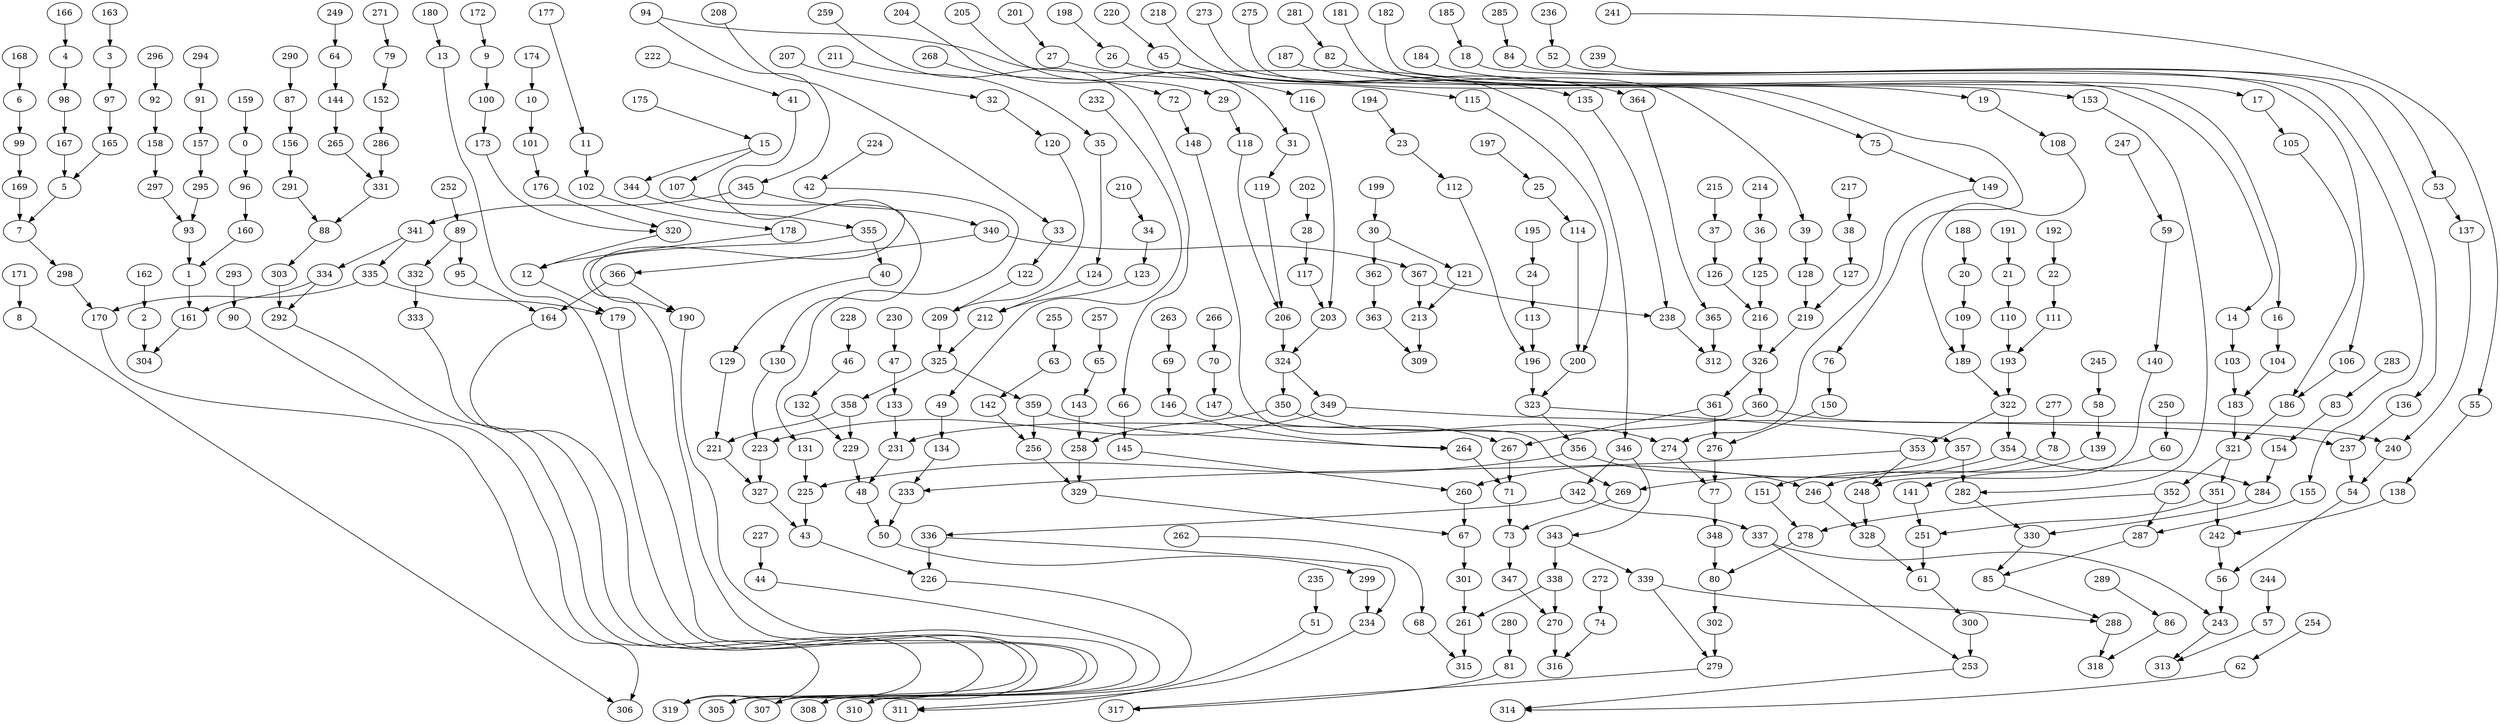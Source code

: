 digraph g {
0;
1;
2;
3;
4;
5;
6;
7;
8;
9;
10;
11;
12;
13;
14;
15;
16;
17;
18;
19;
20;
21;
22;
23;
24;
25;
26;
27;
28;
29;
30;
31;
32;
33;
34;
35;
36;
37;
38;
39;
40;
41;
42;
43;
44;
45;
46;
47;
48;
49;
50;
51;
52;
53;
54;
55;
56;
57;
58;
59;
60;
61;
62;
63;
64;
65;
66;
67;
68;
69;
70;
71;
72;
73;
74;
75;
76;
77;
78;
79;
80;
81;
82;
83;
84;
85;
86;
87;
88;
89;
90;
91;
92;
93;
94;
95;
96;
97;
98;
99;
100;
101;
102;
103;
104;
105;
106;
107;
108;
109;
110;
111;
112;
113;
114;
115;
116;
117;
118;
119;
120;
121;
122;
123;
124;
125;
126;
127;
128;
129;
130;
131;
132;
133;
134;
135;
136;
137;
138;
139;
140;
141;
142;
143;
144;
145;
146;
147;
148;
149;
150;
151;
152;
153;
154;
155;
156;
157;
158;
159;
160;
161;
162;
163;
164;
165;
166;
167;
168;
169;
170;
171;
172;
173;
174;
175;
176;
177;
178;
179;
180;
181;
182;
183;
184;
185;
186;
187;
188;
189;
190;
191;
192;
193;
194;
195;
196;
197;
198;
199;
200;
201;
202;
203;
204;
205;
206;
207;
208;
209;
210;
211;
212;
213;
214;
215;
216;
217;
218;
219;
220;
221;
222;
223;
224;
225;
226;
227;
228;
229;
230;
231;
232;
233;
234;
235;
236;
237;
238;
239;
240;
241;
242;
243;
244;
245;
246;
247;
248;
249;
250;
251;
252;
253;
254;
255;
256;
257;
258;
259;
260;
261;
262;
263;
264;
265;
266;
267;
268;
269;
270;
271;
272;
273;
274;
275;
276;
277;
278;
279;
280;
281;
282;
283;
284;
285;
286;
287;
288;
289;
290;
291;
292;
293;
294;
295;
296;
297;
298;
299;
300;
301;
302;
303;
304;
305;
306;
307;
308;
309;
310;
311;
312;
313;
314;
315;
316;
317;
318;
319;
320;
321;
322;
323;
324;
325;
326;
327;
328;
329;
330;
331;
332;
333;
334;
335;
336;
337;
338;
339;
340;
341;
342;
343;
344;
345;
346;
347;
348;
349;
350;
351;
352;
353;
354;
355;
356;
357;
358;
359;
360;
361;
362;
363;
364;
365;
366;
367;
0 -> 96 [weight=1];
1 -> 161 [weight=2];
2 -> 304 [weight=1];
3 -> 97 [weight=1];
4 -> 98 [weight=0];
5 -> 7 [weight=3];
6 -> 99 [weight=1];
7 -> 298 [weight=0];
8 -> 306 [weight=0];
9 -> 100 [weight=0];
10 -> 101 [weight=0];
11 -> 102 [weight=3];
12 -> 179 [weight=3];
13 -> 307 [weight=0];
14 -> 103 [weight=1];
15 -> 107 [weight=0];
15 -> 344 [weight=0];
16 -> 104 [weight=1];
17 -> 105 [weight=0];
18 -> 106 [weight=0];
19 -> 108 [weight=0];
20 -> 109 [weight=0];
21 -> 110 [weight=11];
22 -> 111 [weight=17];
23 -> 112 [weight=0];
24 -> 113 [weight=16];
25 -> 114 [weight=0];
26 -> 115 [weight=0];
27 -> 116 [weight=0];
28 -> 117 [weight=0];
29 -> 118 [weight=0];
30 -> 121 [weight=0];
30 -> 362 [weight=9];
31 -> 119 [weight=0];
32 -> 120 [weight=0];
33 -> 122 [weight=1];
34 -> 123 [weight=0];
35 -> 124 [weight=0];
36 -> 125 [weight=2];
37 -> 126 [weight=13];
38 -> 127 [weight=2];
39 -> 128 [weight=2];
40 -> 129 [weight=0];
41 -> 130 [weight=0];
42 -> 131 [weight=0];
43 -> 226 [weight=1];
44 -> 310 [weight=0];
45 -> 135 [weight=0];
45 -> 364 [weight=0];
46 -> 132 [weight=0];
47 -> 133 [weight=10];
48 -> 50 [weight=1];
49 -> 134 [weight=1];
50 -> 299 [weight=0];
51 -> 311 [weight=0];
52 -> 136 [weight=0];
53 -> 137 [weight=0];
54 -> 56 [weight=0];
55 -> 138 [weight=0];
56 -> 243 [weight=0];
57 -> 313 [weight=0];
58 -> 139 [weight=0];
59 -> 140 [weight=0];
60 -> 141 [weight=0];
61 -> 300 [weight=0];
62 -> 314 [weight=0];
63 -> 142 [weight=1];
64 -> 144 [weight=0];
65 -> 143 [weight=0];
66 -> 145 [weight=1];
67 -> 301 [weight=6];
68 -> 315 [weight=1];
69 -> 146 [weight=11];
70 -> 147 [weight=2];
71 -> 73 [weight=12];
72 -> 148 [weight=0];
73 -> 347 [weight=1];
74 -> 316 [weight=1];
75 -> 149 [weight=0];
76 -> 150 [weight=10];
77 -> 348 [weight=15];
78 -> 151 [weight=0];
79 -> 152 [weight=0];
80 -> 302 [weight=3];
81 -> 317 [weight=0];
82 -> 153 [weight=0];
83 -> 154 [weight=0];
84 -> 155 [weight=0];
85 -> 288 [weight=0];
86 -> 318 [weight=0];
87 -> 156 [weight=0];
88 -> 303 [weight=1];
89 -> 95 [weight=8];
89 -> 332 [weight=0];
90 -> 319 [weight=0];
91 -> 157 [weight=0];
92 -> 158 [weight=6];
93 -> 1 [weight=4];
94 -> 345 [weight=0];
94 -> 346 [weight=0];
95 -> 164 [weight=0];
96 -> 160 [weight=13];
97 -> 165 [weight=1];
98 -> 167 [weight=1];
99 -> 169 [weight=4];
100 -> 173 [weight=0];
101 -> 176 [weight=0];
102 -> 178 [weight=0];
103 -> 183 [weight=1];
104 -> 183 [weight=0];
105 -> 186 [weight=0];
106 -> 186 [weight=0];
107 -> 190 [weight=0];
108 -> 189 [weight=0];
109 -> 189 [weight=0];
110 -> 193 [weight=5];
111 -> 193 [weight=6];
112 -> 196 [weight=0];
113 -> 196 [weight=4];
114 -> 200 [weight=0];
115 -> 200 [weight=0];
116 -> 203 [weight=0];
117 -> 203 [weight=0];
118 -> 206 [weight=0];
119 -> 206 [weight=0];
120 -> 209 [weight=0];
121 -> 213 [weight=0];
122 -> 209 [weight=0];
123 -> 212 [weight=0];
124 -> 212 [weight=1];
125 -> 216 [weight=13];
126 -> 216 [weight=9];
127 -> 219 [weight=0];
128 -> 219 [weight=3];
129 -> 221 [weight=0];
130 -> 223 [weight=0];
131 -> 225 [weight=3];
132 -> 229 [weight=0];
133 -> 231 [weight=0];
134 -> 233 [weight=0];
135 -> 238 [weight=0];
136 -> 237 [weight=1];
137 -> 240 [weight=0];
138 -> 242 [weight=1];
139 -> 246 [weight=0];
140 -> 248 [weight=0];
141 -> 251 [weight=0];
142 -> 256 [weight=0];
143 -> 258 [weight=8];
144 -> 265 [weight=1];
145 -> 260 [weight=0];
146 -> 264 [weight=2];
147 -> 267 [weight=0];
148 -> 269 [weight=0];
149 -> 274 [weight=0];
150 -> 276 [weight=14];
151 -> 278 [weight=0];
152 -> 286 [weight=9];
153 -> 282 [weight=0];
154 -> 284 [weight=0];
155 -> 287 [weight=0];
156 -> 291 [weight=1];
157 -> 295 [weight=1];
158 -> 297 [weight=2];
159 -> 0 [weight=1];
160 -> 1 [weight=1];
161 -> 304 [weight=0];
162 -> 2 [weight=8];
163 -> 3 [weight=10];
164 -> 305 [weight=0];
165 -> 5 [weight=0];
166 -> 4 [weight=0];
167 -> 5 [weight=0];
168 -> 6 [weight=9];
169 -> 7 [weight=14];
170 -> 306 [weight=0];
171 -> 8 [weight=2];
172 -> 9 [weight=0];
173 -> 320 [weight=0];
174 -> 10 [weight=9];
175 -> 15 [weight=0];
176 -> 320 [weight=0];
177 -> 11 [weight=0];
178 -> 12 [weight=0];
179 -> 307 [weight=0];
180 -> 13 [weight=0];
181 -> 14 [weight=0];
182 -> 16 [weight=0];
183 -> 321 [weight=1];
184 -> 17 [weight=0];
185 -> 18 [weight=0];
186 -> 321 [weight=0];
187 -> 19 [weight=0];
188 -> 20 [weight=1];
189 -> 322 [weight=3];
190 -> 308 [weight=0];
191 -> 21 [weight=13];
192 -> 22 [weight=11];
193 -> 322 [weight=12];
194 -> 23 [weight=0];
195 -> 24 [weight=16];
196 -> 323 [weight=4];
197 -> 25 [weight=0];
198 -> 26 [weight=0];
199 -> 30 [weight=1];
200 -> 323 [weight=3];
201 -> 27 [weight=0];
202 -> 28 [weight=3];
203 -> 324 [weight=0];
204 -> 29 [weight=0];
205 -> 31 [weight=0];
206 -> 324 [weight=2];
207 -> 32 [weight=0];
208 -> 33 [weight=0];
209 -> 325 [weight=0];
210 -> 34 [weight=1];
211 -> 35 [weight=0];
212 -> 325 [weight=0];
213 -> 309 [weight=10];
214 -> 36 [weight=17];
215 -> 37 [weight=1];
216 -> 326 [weight=11];
217 -> 38 [weight=13];
218 -> 39 [weight=0];
219 -> 326 [weight=2];
220 -> 45 [weight=0];
221 -> 327 [weight=0];
222 -> 41 [weight=0];
223 -> 327 [weight=3];
224 -> 42 [weight=0];
225 -> 43 [weight=1];
226 -> 310 [weight=0];
227 -> 44 [weight=1];
228 -> 46 [weight=3];
229 -> 48 [weight=0];
230 -> 47 [weight=14];
231 -> 48 [weight=1];
232 -> 49 [weight=0];
233 -> 50 [weight=2];
234 -> 311 [weight=0];
235 -> 51 [weight=9];
236 -> 52 [weight=0];
237 -> 54 [weight=2];
238 -> 312 [weight=0];
239 -> 53 [weight=0];
240 -> 54 [weight=2];
241 -> 55 [weight=0];
242 -> 56 [weight=0];
243 -> 313 [weight=0];
244 -> 57 [weight=1];
245 -> 58 [weight=1];
246 -> 328 [weight=0];
247 -> 59 [weight=0];
248 -> 328 [weight=0];
249 -> 64 [weight=1];
250 -> 60 [weight=2];
251 -> 61 [weight=1];
252 -> 89 [weight=9];
253 -> 314 [weight=0];
254 -> 62 [weight=0];
255 -> 63 [weight=15];
256 -> 329 [weight=1];
257 -> 65 [weight=9];
258 -> 329 [weight=2];
259 -> 66 [weight=0];
260 -> 67 [weight=2];
261 -> 315 [weight=3];
262 -> 68 [weight=0];
263 -> 69 [weight=1];
264 -> 71 [weight=15];
265 -> 331 [weight=1];
266 -> 70 [weight=10];
267 -> 71 [weight=17];
268 -> 72 [weight=0];
269 -> 73 [weight=3];
270 -> 316 [weight=10];
271 -> 79 [weight=0];
272 -> 74 [weight=1];
273 -> 75 [weight=0];
274 -> 77 [weight=2];
275 -> 76 [weight=0];
276 -> 77 [weight=15];
277 -> 78 [weight=1];
278 -> 80 [weight=2];
279 -> 317 [weight=0];
280 -> 81 [weight=0];
281 -> 82 [weight=0];
282 -> 330 [weight=0];
283 -> 83 [weight=1];
284 -> 330 [weight=0];
285 -> 84 [weight=0];
286 -> 331 [weight=4];
287 -> 85 [weight=0];
288 -> 318 [weight=0];
289 -> 86 [weight=0];
290 -> 87 [weight=10];
291 -> 88 [weight=0];
292 -> 319 [weight=0];
293 -> 90 [weight=1];
294 -> 91 [weight=1];
295 -> 93 [weight=0];
296 -> 92 [weight=10];
297 -> 93 [weight=2];
298 -> 170 [weight=0];
299 -> 234 [weight=3];
300 -> 253 [weight=5];
301 -> 261 [weight=3];
302 -> 279 [weight=2];
303 -> 292 [weight=6];
320 -> 12 [weight=0];
321 -> 351 [weight=0];
321 -> 352 [weight=1];
322 -> 353 [weight=3];
322 -> 354 [weight=6];
323 -> 356 [weight=0];
323 -> 357 [weight=0];
324 -> 349 [weight=2];
324 -> 350 [weight=0];
325 -> 358 [weight=4];
325 -> 359 [weight=1];
326 -> 360 [weight=9];
326 -> 361 [weight=1];
327 -> 43 [weight=1];
328 -> 61 [weight=0];
329 -> 67 [weight=0];
330 -> 85 [weight=0];
331 -> 88 [weight=1];
332 -> 333 [weight=9];
333 -> 305 [weight=0];
334 -> 292 [weight=2];
334 -> 161 [weight=2];
335 -> 170 [weight=2];
335 -> 179 [weight=4];
336 -> 226 [weight=2];
336 -> 234 [weight=0];
337 -> 243 [weight=0];
337 -> 253 [weight=0];
338 -> 261 [weight=1];
338 -> 270 [weight=15];
339 -> 279 [weight=1];
339 -> 288 [weight=0];
340 -> 366 [weight=0];
340 -> 367 [weight=9];
341 -> 334 [weight=0];
341 -> 335 [weight=0];
342 -> 336 [weight=0];
342 -> 337 [weight=1];
343 -> 338 [weight=7];
343 -> 339 [weight=3];
344 -> 355 [weight=0];
345 -> 340 [weight=0];
345 -> 341 [weight=9];
346 -> 342 [weight=1];
346 -> 343 [weight=0];
347 -> 270 [weight=2];
348 -> 80 [weight=3];
349 -> 223 [weight=1];
349 -> 237 [weight=0];
350 -> 258 [weight=2];
350 -> 274 [weight=3];
351 -> 242 [weight=3];
351 -> 251 [weight=0];
352 -> 278 [weight=0];
352 -> 287 [weight=0];
353 -> 233 [weight=0];
353 -> 248 [weight=0];
354 -> 269 [weight=1];
354 -> 284 [weight=1];
355 -> 308 [weight=0];
355 -> 40 [weight=0];
356 -> 225 [weight=1];
356 -> 246 [weight=0];
357 -> 260 [weight=0];
357 -> 282 [weight=2];
358 -> 221 [weight=0];
358 -> 229 [weight=3];
359 -> 256 [weight=2];
359 -> 264 [weight=0];
360 -> 231 [weight=1];
360 -> 240 [weight=6];
361 -> 267 [weight=2];
361 -> 276 [weight=13];
362 -> 363 [weight=1];
363 -> 309 [weight=0];
364 -> 365 [weight=0];
365 -> 312 [weight=1];
366 -> 164 [weight=9];
366 -> 190 [weight=2];
367 -> 213 [weight=9];
367 -> 238 [weight=0];
}
